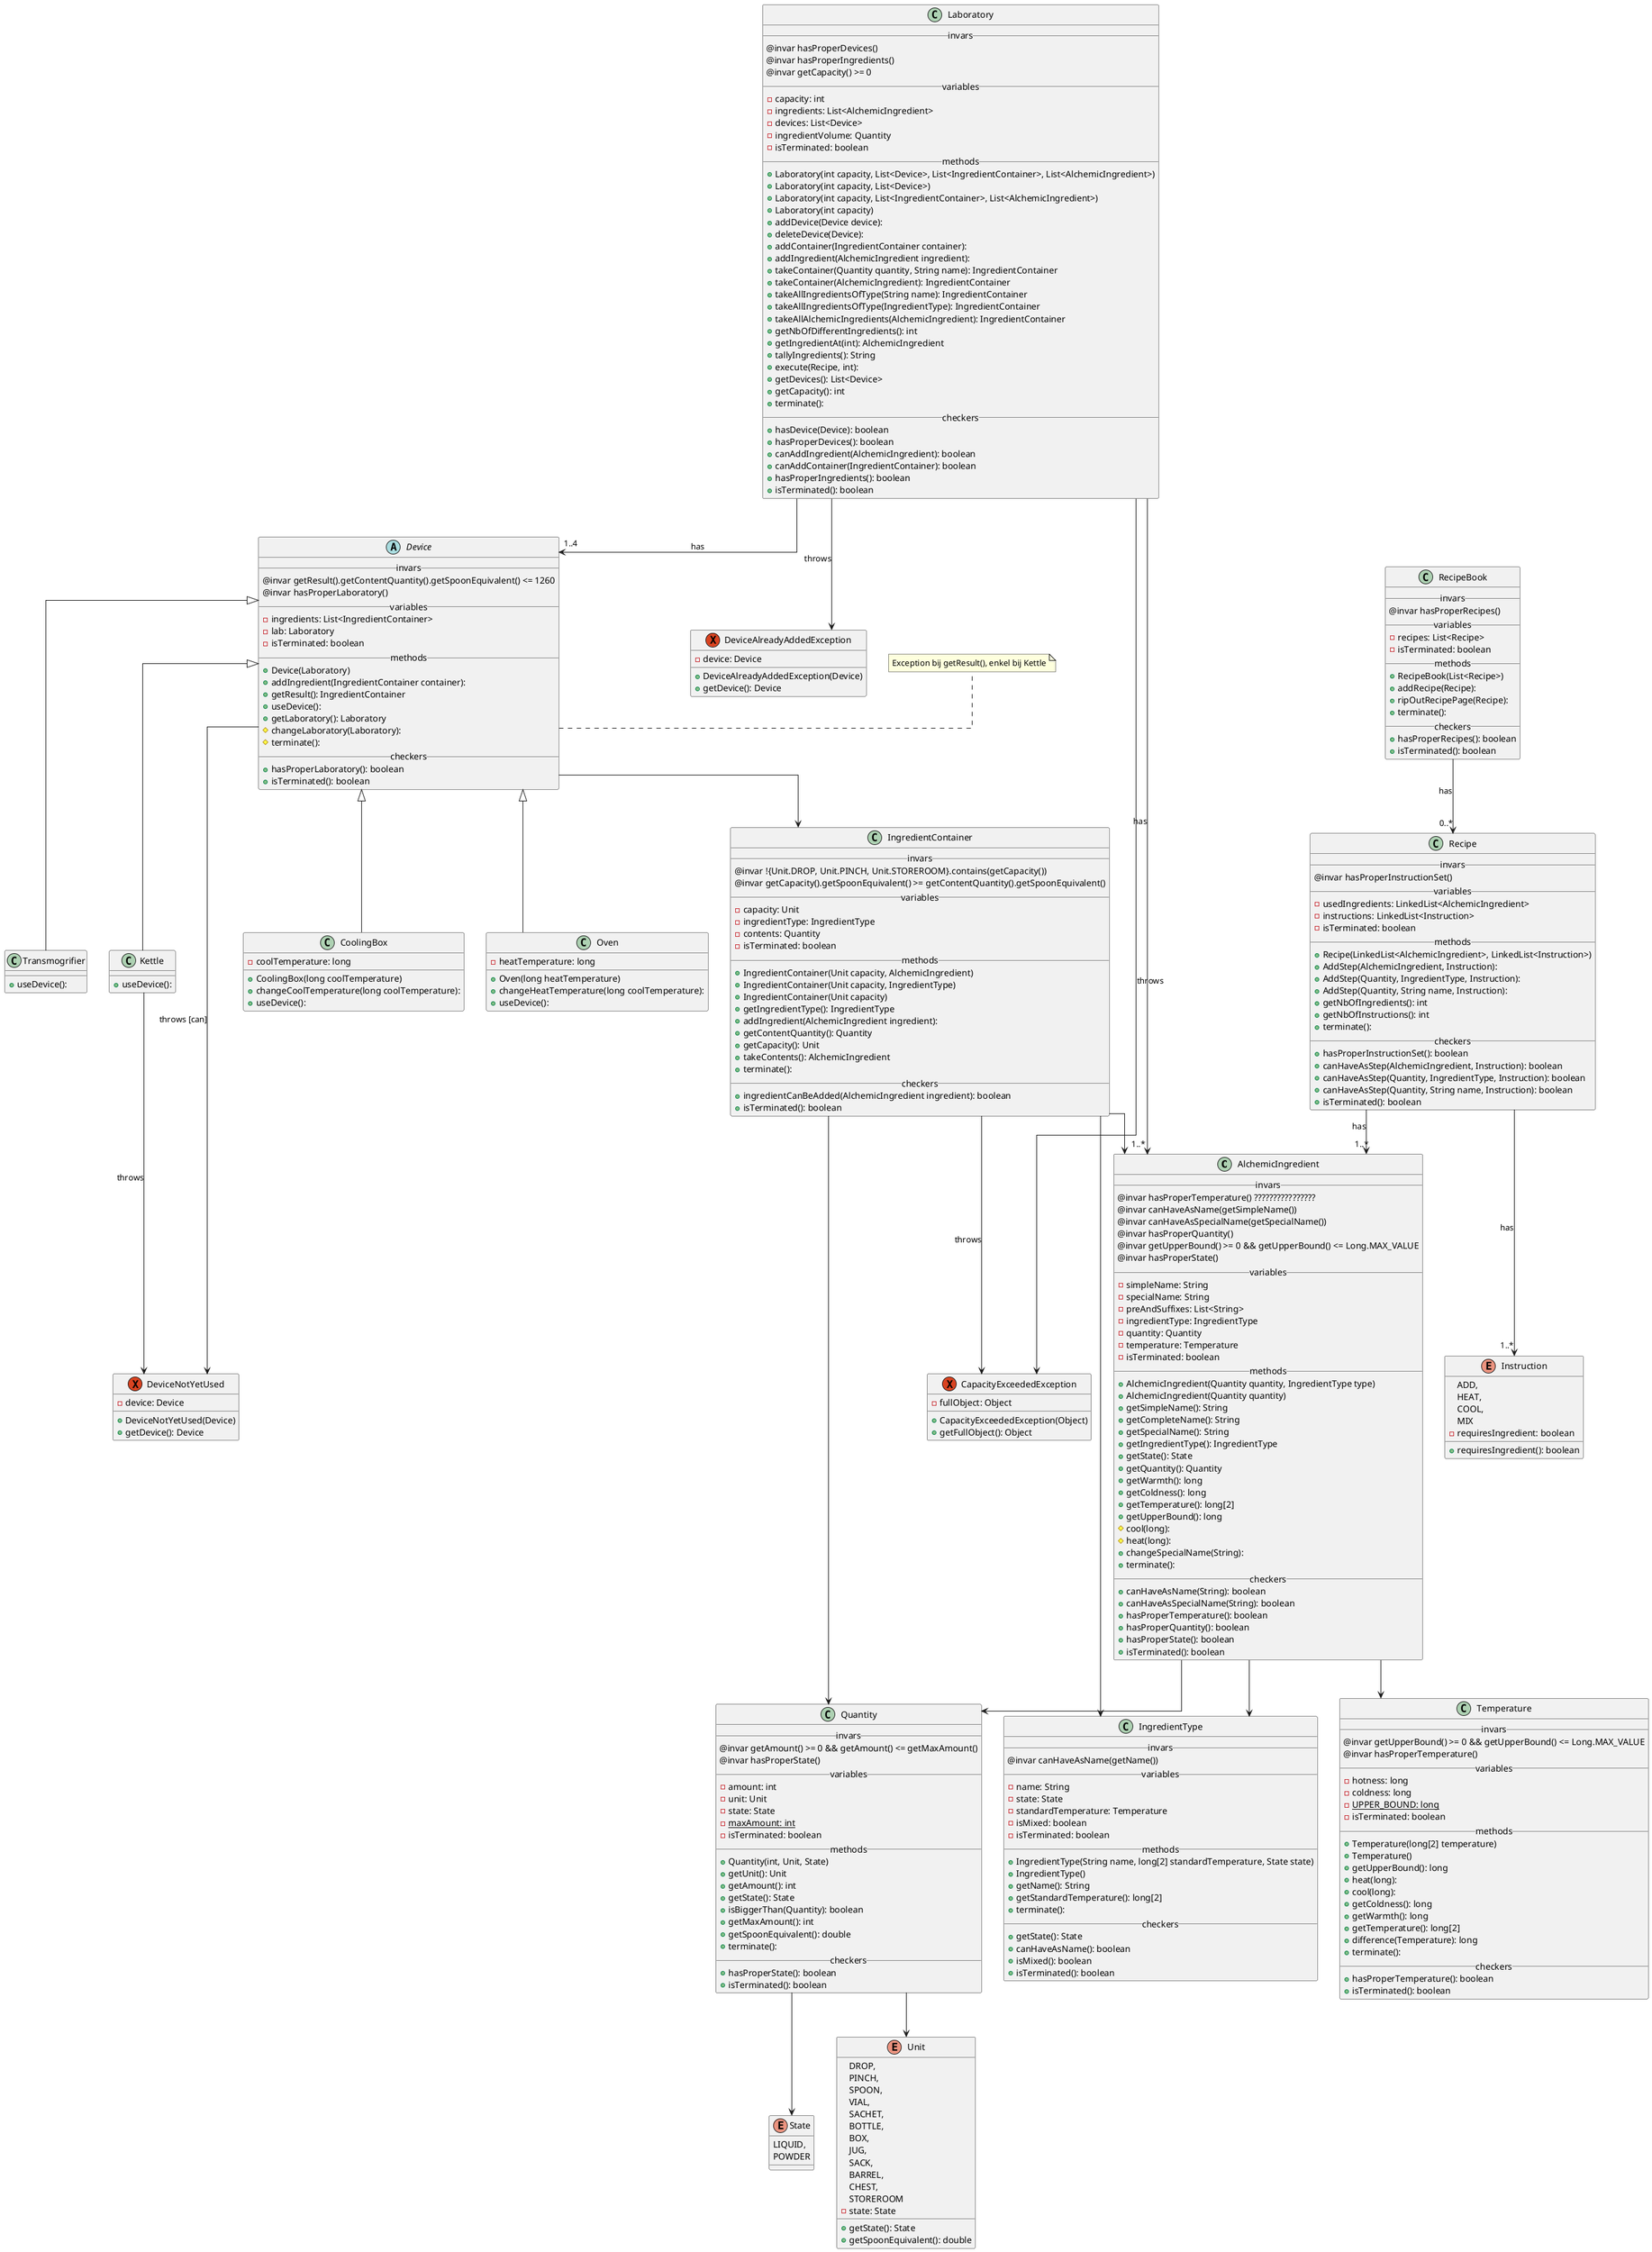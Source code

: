 @startuml

top to bottom direction
skinparam linetype ortho

class AlchemicIngredient {
__invars__
@invar hasProperTemperature() ????????????????
@invar canHaveAsName(getSimpleName())
@invar canHaveAsSpecialName(getSpecialName())
@invar hasProperQuantity()
@invar getUpperBound() >= 0 && getUpperBound() <= Long.MAX_VALUE
@invar hasProperState()
__variables__
 - simpleName: String
 - specialName: String
 - preAndSuffixes: List<String>
 - ingredientType: IngredientType
 - quantity: Quantity
 - temperature: Temperature
 - isTerminated: boolean
__methods__
 + AlchemicIngredient(Quantity quantity, IngredientType type)
 + AlchemicIngredient(Quantity quantity)
'water
 + getSimpleName(): String
 + getCompleteName(): String
 + getSpecialName(): String
 + getIngredientType(): IngredientType
 + getState(): State
 + getQuantity(): Quantity
 + getWarmth(): long
 + getColdness(): long
 + getTemperature(): long[2]
 + getUpperBound(): long
 # cool(long):
 # heat(long):
 + changeSpecialName(String):
 + terminate():
__checkers__
 + canHaveAsName(String): boolean
 + canHaveAsSpecialName(String): boolean
 + hasProperTemperature(): boolean
 + hasProperQuantity(): boolean
 + hasProperState(): boolean
 + isTerminated(): boolean
}


class IngredientType {
__invars__
@invar canHaveAsName(getName())
__variables__
 - name: String
 - state: State
 - standardTemperature: Temperature
 - isMixed: boolean
 - isTerminated: boolean
__methods__
 + IngredientType(String name, long[2] standardTemperature, State state)
 + IngredientType()
 + getName(): String
 + getStandardTemperature(): long[2]
 + terminate():
__checkers__
 + getState(): State
 + canHaveAsName(): boolean
 + isMixed(): boolean
 + isTerminated(): boolean
}

enum State{
 LIQUID,
 POWDER
}

class Quantity{
__invars__
@invar getAmount() >= 0 && getAmount() <= getMaxAmount()
@invar hasProperState()
__variables__
 - amount: int
 - unit: Unit
 - state: State
 - {static} maxAmount: int
 - isTerminated: boolean
__methods__
 + Quantity(int, Unit, State)
 + getUnit(): Unit
 + getAmount(): int
 + getState(): State
 + isBiggerThan(Quantity): boolean
 + getMaxAmount(): int
 + getSpoonEquivalent(): double
 + terminate():
__checkers__
 + hasProperState(): boolean
 + isTerminated(): boolean
}

enum Unit {
 DROP,
 PINCH,
 SPOON,
 VIAL,
 SACHET,
 BOTTLE,
 BOX,
 JUG,
 SACK,
 BARREL,
 CHEST,
 STOREROOM
 - state: State
 + getState(): State
 + getSpoonEquivalent(): double
}

class IngredientContainer {
__invars__
@invar !{Unit.DROP, Unit.PINCH, Unit.STOREROOM}.contains(getCapacity())
@invar getCapacity().getSpoonEquivalent() >= getContentQuantity().getSpoonEquivalent()
__variables__
 - capacity: Unit
 - ingredientType: IngredientType
 - contents: Quantity
 - isTerminated: boolean
__methods__
 + IngredientContainer(Unit capacity, AlchemicIngredient)
 + IngredientContainer(Unit capacity, IngredientType)
 + IngredientContainer(Unit capacity)
 + getIngredientType(): IngredientType
 + addIngredient(AlchemicIngredient ingredient):
 + getContentQuantity(): Quantity
 + getCapacity(): Unit
 + takeContents(): AlchemicIngredient
 + terminate():
__checkers__
 + ingredientCanBeAdded(AlchemicIngredient ingredient): boolean
 + isTerminated(): boolean
}

abstract class Device {
__invars__
@invar getResult().getContentQuantity().getSpoonEquivalent() <= 1260
@invar hasProperLaboratory()
__variables__
 - ingredients: List<IngredientContainer>
 - lab: Laboratory
 - isTerminated: boolean
__methods__
 + Device(Laboratory)
 + addIngredient(IngredientContainer container):
 + getResult(): IngredientContainer
 + useDevice():
 + getLaboratory(): Laboratory
 # changeLaboratory(Laboratory):
 # terminate():
__checkers__
 + hasProperLaboratory(): boolean
 + isTerminated(): boolean
}

note "Exception bij getResult(), enkel bij Kettle" as result
Device ..right result

exception DeviceNotYetUsed {
 - device: Device
 + DeviceNotYetUsed(Device)
 + getDevice(): Device
}

Device --> DeviceNotYetUsed : throws [can]
Kettle --> DeviceNotYetUsed : throws

class CoolingBox extends Device {
 - coolTemperature: long
 + CoolingBox(long coolTemperature)
 + changeCoolTemperature(long coolTemperature):
 + useDevice():
}

class Oven extends Device {
 - heatTemperature: long
 + Oven(long heatTemperature)
 + changeHeatTemperature(long coolTemperature):
 + useDevice():
}

class Kettle extends Device {

 + useDevice():
}

class Transmogrifier extends Device {
 + useDevice():
}



class Laboratory {
__invars__
@invar hasProperDevices()
@invar hasProperIngredients()
@invar getCapacity() >= 0
__variables__
 - capacity: int
 - ingredients: List<AlchemicIngredient>
 - devices: List<Device>
 - ingredientVolume: Quantity
 - isTerminated: boolean
__methods__
 + Laboratory(int capacity, List<Device>, List<IngredientContainer>, List<AlchemicIngredient>)
 + Laboratory(int capacity, List<Device>)
 + Laboratory(int capacity, List<IngredientContainer>, List<AlchemicIngredient>)
 + Laboratory(int capacity)
 + addDevice(Device device):
 + deleteDevice(Device):
 + addContainer(IngredientContainer container):
 + addIngredient(AlchemicIngredient ingredient):
 + takeContainer(Quantity quantity, String name): IngredientContainer
 + takeContainer(AlchemicIngredient): IngredientContainer
 + takeAllIngredientsOfType(String name): IngredientContainer
 + takeAllIngredientsOfType(IngredientType): IngredientContainer
 + takeAllAlchemicIngredients(AlchemicIngredient): IngredientContainer
 + getNbOfDifferentIngredients(): int
 + getIngredientAt(int): AlchemicIngredient
 + tallyIngredients(): String
 + execute(Recipe, int):
 + getDevices(): List<Device>
 + getCapacity(): int
 + terminate():
__checkers__
 + hasDevice(Device): boolean
 + hasProperDevices(): boolean
 + canAddIngredient(AlchemicIngredient): boolean
 + canAddContainer(IngredientContainer): boolean
 + hasProperIngredients(): boolean
 + isTerminated(): boolean
}

enum Instruction {
 ADD,
 HEAT,
 COOL,
 MIX
 - requiresIngredient: boolean
 + requiresIngredient(): boolean
}

class Recipe {
__invars__
@invar hasProperInstructionSet()
__variables__
 - usedIngredients: LinkedList<AlchemicIngredient>
 - instructions: LinkedList<Instruction>
 - isTerminated: boolean
__methods__
 + Recipe(LinkedList<AlchemicIngredient>, LinkedList<Instruction>)
 + AddStep(AlchemicIngredient, Instruction):
 + AddStep(Quantity, IngredientType, Instruction):
 + AddStep(Quantity, String name, Instruction):
 + getNbOfIngredients(): int
 + getNbOfInstructions(): int
 + terminate():
__checkers__
 + hasProperInstructionSet(): boolean
 + canHaveAsStep(AlchemicIngredient, Instruction): boolean
 + canHaveAsStep(Quantity, IngredientType, Instruction): boolean
 + canHaveAsStep(Quantity, String name, Instruction): boolean
 + isTerminated(): boolean
}

class RecipeBook {
__invars__
@invar hasProperRecipes()
__variables__
 - recipes: List<Recipe>
 - isTerminated: boolean
__methods__
 + RecipeBook(List<Recipe>)
 + addRecipe(Recipe):
 + ripOutRecipePage(Recipe):
 + terminate():
__checkers__
 + hasProperRecipes(): boolean
 + isTerminated(): boolean
}

Recipe --> "1..*" Instruction : has
Recipe --> "1..*" AlchemicIngredient : has
RecipeBook --> "0..*" Recipe : has



class Temperature {
__invars__
@invar getUpperBound() >= 0 && getUpperBound() <= Long.MAX_VALUE
@invar hasProperTemperature()
__variables__
 - hotness: long
 - coldness: long
 - {static} UPPER_BOUND: long
 - isTerminated: boolean
__methods__
 + Temperature(long[2] temperature)
 + Temperature()
 + getUpperBound(): long
 + heat(long):
 + cool(long):
 + getColdness(): long
 + getWarmth(): long
 + getTemperature(): long[2]
 + difference(Temperature): long
 + terminate():
__checkers__
 + hasProperTemperature(): boolean
 + isTerminated(): boolean
}

exception DeviceAlreadyAddedException {
 - device: Device
 + DeviceAlreadyAddedException(Device)
 + getDevice(): Device
}
exception CapacityExceededException {
 - fullObject: Object
 + CapacityExceededException(Object)
 + getFullObject(): Object
}


Quantity --> State
Quantity --> Unit
IngredientContainer --> Quantity
IngredientContainer --> IngredientType
IngredientContainer --> AlchemicIngredient
IngredientContainer --> CapacityExceededException : throws

AlchemicIngredient --> Temperature
AlchemicIngredient --> IngredientType
AlchemicIngredient --> Quantity
Device --> IngredientContainer

Laboratory --> CapacityExceededException : throws
Laboratory --> DeviceAlreadyAddedException : throws
Laboratory --> "1..4" Device : has
Laboratory --> "1..*" AlchemicIngredient : has

}



@enduml